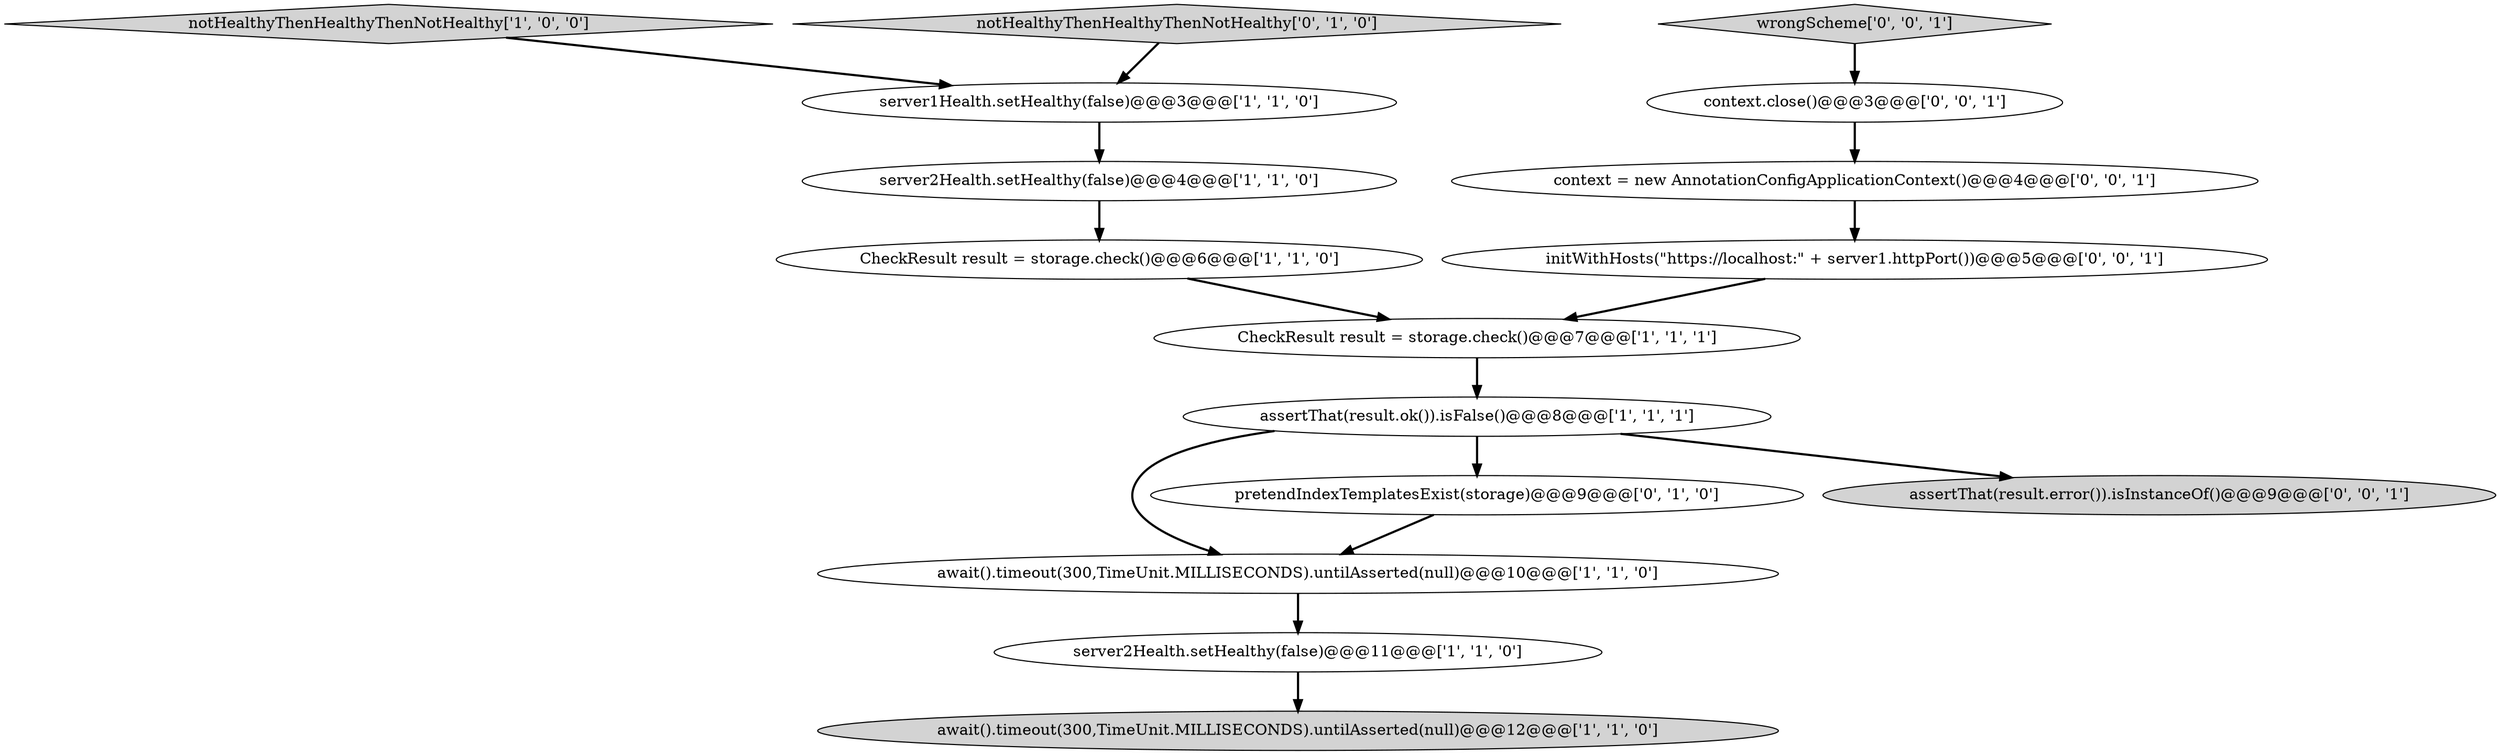 digraph {
12 [style = filled, label = "initWithHosts(\"https://localhost:\" + server1.httpPort())@@@5@@@['0', '0', '1']", fillcolor = white, shape = ellipse image = "AAA0AAABBB3BBB"];
6 [style = filled, label = "CheckResult result = storage.check()@@@6@@@['1', '1', '0']", fillcolor = white, shape = ellipse image = "AAA0AAABBB1BBB"];
14 [style = filled, label = "wrongScheme['0', '0', '1']", fillcolor = lightgray, shape = diamond image = "AAA0AAABBB3BBB"];
15 [style = filled, label = "context = new AnnotationConfigApplicationContext()@@@4@@@['0', '0', '1']", fillcolor = white, shape = ellipse image = "AAA0AAABBB3BBB"];
8 [style = filled, label = "await().timeout(300,TimeUnit.MILLISECONDS).untilAsserted(null)@@@10@@@['1', '1', '0']", fillcolor = white, shape = ellipse image = "AAA0AAABBB1BBB"];
3 [style = filled, label = "await().timeout(300,TimeUnit.MILLISECONDS).untilAsserted(null)@@@12@@@['1', '1', '0']", fillcolor = lightgray, shape = ellipse image = "AAA0AAABBB1BBB"];
11 [style = filled, label = "context.close()@@@3@@@['0', '0', '1']", fillcolor = white, shape = ellipse image = "AAA0AAABBB3BBB"];
5 [style = filled, label = "notHealthyThenHealthyThenNotHealthy['1', '0', '0']", fillcolor = lightgray, shape = diamond image = "AAA0AAABBB1BBB"];
2 [style = filled, label = "CheckResult result = storage.check()@@@7@@@['1', '1', '1']", fillcolor = white, shape = ellipse image = "AAA0AAABBB1BBB"];
1 [style = filled, label = "server2Health.setHealthy(false)@@@11@@@['1', '1', '0']", fillcolor = white, shape = ellipse image = "AAA0AAABBB1BBB"];
7 [style = filled, label = "server1Health.setHealthy(false)@@@3@@@['1', '1', '0']", fillcolor = white, shape = ellipse image = "AAA0AAABBB1BBB"];
4 [style = filled, label = "assertThat(result.ok()).isFalse()@@@8@@@['1', '1', '1']", fillcolor = white, shape = ellipse image = "AAA0AAABBB1BBB"];
0 [style = filled, label = "server2Health.setHealthy(false)@@@4@@@['1', '1', '0']", fillcolor = white, shape = ellipse image = "AAA0AAABBB1BBB"];
10 [style = filled, label = "notHealthyThenHealthyThenNotHealthy['0', '1', '0']", fillcolor = lightgray, shape = diamond image = "AAA0AAABBB2BBB"];
9 [style = filled, label = "pretendIndexTemplatesExist(storage)@@@9@@@['0', '1', '0']", fillcolor = white, shape = ellipse image = "AAA1AAABBB2BBB"];
13 [style = filled, label = "assertThat(result.error()).isInstanceOf()@@@9@@@['0', '0', '1']", fillcolor = lightgray, shape = ellipse image = "AAA0AAABBB3BBB"];
0->6 [style = bold, label=""];
4->13 [style = bold, label=""];
10->7 [style = bold, label=""];
1->3 [style = bold, label=""];
9->8 [style = bold, label=""];
4->8 [style = bold, label=""];
2->4 [style = bold, label=""];
11->15 [style = bold, label=""];
4->9 [style = bold, label=""];
14->11 [style = bold, label=""];
7->0 [style = bold, label=""];
12->2 [style = bold, label=""];
5->7 [style = bold, label=""];
6->2 [style = bold, label=""];
15->12 [style = bold, label=""];
8->1 [style = bold, label=""];
}
